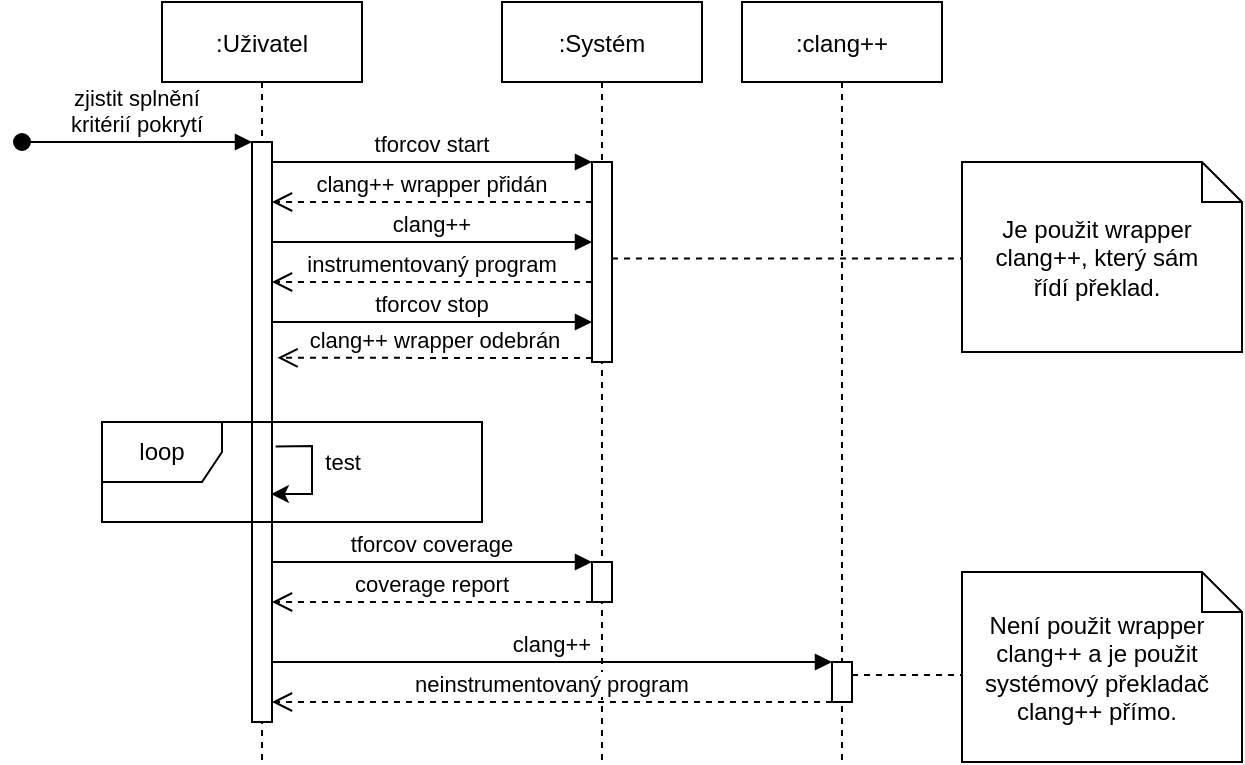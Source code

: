 <mxfile version="15.5.8" type="github">
  <diagram id="kgpKYQtTHZ0yAKxKKP6v" name="Page-1">
    <mxGraphModel dx="677" dy="363" grid="1" gridSize="10" guides="1" tooltips="1" connect="1" arrows="1" fold="1" page="1" pageScale="1" pageWidth="850" pageHeight="1100" math="0" shadow="0">
      <root>
        <mxCell id="0" />
        <mxCell id="1" parent="0" />
        <mxCell id="3nuBFxr9cyL0pnOWT2aG-1" value=":Uživatel" style="shape=umlLifeline;perimeter=lifelinePerimeter;container=1;collapsible=0;recursiveResize=0;rounded=0;shadow=0;strokeWidth=1;" parent="1" vertex="1">
          <mxGeometry x="120" y="80" width="100" height="380" as="geometry" />
        </mxCell>
        <mxCell id="3nuBFxr9cyL0pnOWT2aG-2" value="" style="points=[];perimeter=orthogonalPerimeter;rounded=0;shadow=0;strokeWidth=1;" parent="3nuBFxr9cyL0pnOWT2aG-1" vertex="1">
          <mxGeometry x="45" y="70" width="10" height="290" as="geometry" />
        </mxCell>
        <mxCell id="3nuBFxr9cyL0pnOWT2aG-3" value="zjistit splnění&#xa;kritérií pokrytí" style="verticalAlign=bottom;startArrow=oval;endArrow=block;startSize=8;shadow=0;strokeWidth=1;" parent="3nuBFxr9cyL0pnOWT2aG-1" target="3nuBFxr9cyL0pnOWT2aG-2" edge="1">
          <mxGeometry relative="1" as="geometry">
            <mxPoint x="-70" y="70" as="sourcePoint" />
          </mxGeometry>
        </mxCell>
        <mxCell id="f6kpUsJJPhj5U0mSt8Kj-2" value="test" style="endArrow=classic;html=1;rounded=0;entryX=0.943;entryY=0.607;entryDx=0;entryDy=0;entryPerimeter=0;exitX=1.181;exitY=0.525;exitDx=0;exitDy=0;exitPerimeter=0;" edge="1" parent="3nuBFxr9cyL0pnOWT2aG-1" source="3nuBFxr9cyL0pnOWT2aG-2" target="3nuBFxr9cyL0pnOWT2aG-2">
          <mxGeometry x="-0.165" y="15" width="50" height="50" relative="1" as="geometry">
            <mxPoint x="56" y="135" as="sourcePoint" />
            <mxPoint x="120" y="150" as="targetPoint" />
            <Array as="points">
              <mxPoint x="75" y="222" />
              <mxPoint x="75" y="246" />
            </Array>
            <mxPoint as="offset" />
          </mxGeometry>
        </mxCell>
        <mxCell id="3nuBFxr9cyL0pnOWT2aG-5" value=":Systém" style="shape=umlLifeline;perimeter=lifelinePerimeter;container=1;collapsible=0;recursiveResize=0;rounded=0;shadow=0;strokeWidth=1;" parent="1" vertex="1">
          <mxGeometry x="290" y="80" width="100" height="380" as="geometry" />
        </mxCell>
        <mxCell id="3nuBFxr9cyL0pnOWT2aG-6" value="" style="points=[];perimeter=orthogonalPerimeter;rounded=0;shadow=0;strokeWidth=1;" parent="3nuBFxr9cyL0pnOWT2aG-5" vertex="1">
          <mxGeometry x="45" y="80" width="10" height="100" as="geometry" />
        </mxCell>
        <mxCell id="f6kpUsJJPhj5U0mSt8Kj-8" value="" style="points=[];perimeter=orthogonalPerimeter;rounded=0;shadow=0;strokeWidth=1;" vertex="1" parent="3nuBFxr9cyL0pnOWT2aG-5">
          <mxGeometry x="45" y="280" width="10" height="20" as="geometry" />
        </mxCell>
        <mxCell id="3nuBFxr9cyL0pnOWT2aG-7" value="clang++ wrapper přidán" style="verticalAlign=bottom;endArrow=open;dashed=1;endSize=8;shadow=0;strokeWidth=1;" parent="1" source="3nuBFxr9cyL0pnOWT2aG-6" target="3nuBFxr9cyL0pnOWT2aG-2" edge="1">
          <mxGeometry relative="1" as="geometry">
            <mxPoint x="275" y="236" as="targetPoint" />
            <Array as="points">
              <mxPoint x="310" y="180" />
            </Array>
          </mxGeometry>
        </mxCell>
        <mxCell id="3nuBFxr9cyL0pnOWT2aG-8" value="tforcov start" style="verticalAlign=bottom;endArrow=block;entryX=0;entryY=0;shadow=0;strokeWidth=1;" parent="1" source="3nuBFxr9cyL0pnOWT2aG-2" target="3nuBFxr9cyL0pnOWT2aG-6" edge="1">
          <mxGeometry relative="1" as="geometry">
            <mxPoint x="275" y="160" as="sourcePoint" />
            <mxPoint as="offset" />
          </mxGeometry>
        </mxCell>
        <mxCell id="f6kpUsJJPhj5U0mSt8Kj-4" value="tforcov coverage" style="verticalAlign=bottom;endArrow=block;shadow=0;strokeWidth=1;" edge="1" parent="1" source="3nuBFxr9cyL0pnOWT2aG-2" target="f6kpUsJJPhj5U0mSt8Kj-8">
          <mxGeometry relative="1" as="geometry">
            <mxPoint x="175" y="290.0" as="sourcePoint" />
            <mxPoint x="290" y="300" as="targetPoint" />
            <mxPoint as="offset" />
            <Array as="points">
              <mxPoint x="310" y="360" />
            </Array>
          </mxGeometry>
        </mxCell>
        <mxCell id="f6kpUsJJPhj5U0mSt8Kj-5" value="coverage report" style="verticalAlign=bottom;endArrow=open;dashed=1;endSize=8;shadow=0;strokeWidth=1;" edge="1" parent="1" source="f6kpUsJJPhj5U0mSt8Kj-8" target="3nuBFxr9cyL0pnOWT2aG-2">
          <mxGeometry relative="1" as="geometry">
            <mxPoint x="170" y="310" as="targetPoint" />
            <mxPoint x="290" y="330" as="sourcePoint" />
            <Array as="points">
              <mxPoint x="305" y="380" />
            </Array>
          </mxGeometry>
        </mxCell>
        <mxCell id="f6kpUsJJPhj5U0mSt8Kj-9" value="tforcov stop" style="verticalAlign=bottom;endArrow=block;shadow=0;strokeWidth=1;" edge="1" parent="1" source="3nuBFxr9cyL0pnOWT2aG-2" target="3nuBFxr9cyL0pnOWT2aG-6">
          <mxGeometry relative="1" as="geometry">
            <mxPoint x="175" y="220" as="sourcePoint" />
            <mxPoint x="335.0" y="220" as="targetPoint" />
            <mxPoint as="offset" />
            <Array as="points">
              <mxPoint x="220" y="240" />
            </Array>
          </mxGeometry>
        </mxCell>
        <mxCell id="f6kpUsJJPhj5U0mSt8Kj-10" value="clang++ wrapper odebrán" style="verticalAlign=bottom;endArrow=open;dashed=1;endSize=8;shadow=0;strokeWidth=1;entryX=1.276;entryY=0.372;entryDx=0;entryDy=0;entryPerimeter=0;" edge="1" parent="1" source="3nuBFxr9cyL0pnOWT2aG-6" target="3nuBFxr9cyL0pnOWT2aG-2">
          <mxGeometry relative="1" as="geometry">
            <mxPoint x="185" y="190" as="targetPoint" />
            <mxPoint x="345.0" y="190" as="sourcePoint" />
            <Array as="points">
              <mxPoint x="310" y="258" />
            </Array>
          </mxGeometry>
        </mxCell>
        <mxCell id="f6kpUsJJPhj5U0mSt8Kj-11" value="clang++" style="verticalAlign=bottom;endArrow=block;shadow=0;strokeWidth=1;" edge="1" parent="1" source="3nuBFxr9cyL0pnOWT2aG-2" target="3nuBFxr9cyL0pnOWT2aG-6">
          <mxGeometry relative="1" as="geometry">
            <mxPoint x="200" y="209.76" as="sourcePoint" />
            <mxPoint x="360.0" y="209.76" as="targetPoint" />
            <mxPoint as="offset" />
            <Array as="points">
              <mxPoint x="245" y="200" />
            </Array>
          </mxGeometry>
        </mxCell>
        <mxCell id="f6kpUsJJPhj5U0mSt8Kj-12" value="instrumentovaný program" style="verticalAlign=bottom;endArrow=open;dashed=1;endSize=8;shadow=0;strokeWidth=1;" edge="1" parent="1" source="3nuBFxr9cyL0pnOWT2aG-6" target="3nuBFxr9cyL0pnOWT2aG-2">
          <mxGeometry relative="1" as="geometry">
            <mxPoint x="185" y="190" as="targetPoint" />
            <mxPoint x="345.0" y="190" as="sourcePoint" />
            <Array as="points">
              <mxPoint x="310" y="220" />
            </Array>
          </mxGeometry>
        </mxCell>
        <mxCell id="f6kpUsJJPhj5U0mSt8Kj-13" value=":clang++" style="shape=umlLifeline;perimeter=lifelinePerimeter;container=1;collapsible=0;recursiveResize=0;rounded=0;shadow=0;strokeWidth=1;" vertex="1" parent="1">
          <mxGeometry x="410" y="80" width="100" height="380" as="geometry" />
        </mxCell>
        <mxCell id="f6kpUsJJPhj5U0mSt8Kj-15" value="" style="points=[];perimeter=orthogonalPerimeter;rounded=0;shadow=0;strokeWidth=1;" vertex="1" parent="f6kpUsJJPhj5U0mSt8Kj-13">
          <mxGeometry x="45" y="330" width="10" height="20" as="geometry" />
        </mxCell>
        <mxCell id="f6kpUsJJPhj5U0mSt8Kj-16" value="clang++" style="verticalAlign=bottom;endArrow=block;shadow=0;strokeWidth=1;" edge="1" parent="1" source="3nuBFxr9cyL0pnOWT2aG-2" target="f6kpUsJJPhj5U0mSt8Kj-15">
          <mxGeometry relative="1" as="geometry">
            <mxPoint x="185" y="210" as="sourcePoint" />
            <mxPoint x="345.0" y="210" as="targetPoint" />
            <mxPoint as="offset" />
            <Array as="points">
              <mxPoint x="255" y="410" />
            </Array>
          </mxGeometry>
        </mxCell>
        <mxCell id="f6kpUsJJPhj5U0mSt8Kj-17" value="neinstrumentovaný program" style="verticalAlign=bottom;endArrow=open;dashed=1;endSize=8;shadow=0;strokeWidth=1;" edge="1" parent="1" source="f6kpUsJJPhj5U0mSt8Kj-15" target="3nuBFxr9cyL0pnOWT2aG-2">
          <mxGeometry relative="1" as="geometry">
            <mxPoint x="185" y="230" as="targetPoint" />
            <mxPoint x="345.0" y="230" as="sourcePoint" />
            <Array as="points">
              <mxPoint x="320" y="430" />
            </Array>
          </mxGeometry>
        </mxCell>
        <mxCell id="f6kpUsJJPhj5U0mSt8Kj-18" value="Není použit wrapper clang++ a je použit systémový překladač clang++ přímo." style="shape=note;size=20;whiteSpace=wrap;html=1;spacingLeft=10;spacingRight=15;" vertex="1" parent="1">
          <mxGeometry x="520" y="365" width="140" height="95" as="geometry" />
        </mxCell>
        <mxCell id="f6kpUsJJPhj5U0mSt8Kj-19" value="" style="endArrow=none;dashed=1;html=1;rounded=0;" edge="1" parent="1" source="f6kpUsJJPhj5U0mSt8Kj-15" target="f6kpUsJJPhj5U0mSt8Kj-18">
          <mxGeometry width="50" height="50" relative="1" as="geometry">
            <mxPoint x="410" y="330" as="sourcePoint" />
            <mxPoint x="460" y="280" as="targetPoint" />
          </mxGeometry>
        </mxCell>
        <mxCell id="f6kpUsJJPhj5U0mSt8Kj-20" value="Je použit wrapper clang++, který sám řídí překlad." style="shape=note;size=20;whiteSpace=wrap;html=1;spacingLeft=10;spacingRight=15;" vertex="1" parent="1">
          <mxGeometry x="520" y="160" width="140" height="95" as="geometry" />
        </mxCell>
        <mxCell id="f6kpUsJJPhj5U0mSt8Kj-21" value="" style="endArrow=none;dashed=1;html=1;rounded=0;" edge="1" parent="1" source="3nuBFxr9cyL0pnOWT2aG-6" target="f6kpUsJJPhj5U0mSt8Kj-20">
          <mxGeometry width="50" height="50" relative="1" as="geometry">
            <mxPoint x="410" y="330" as="sourcePoint" />
            <mxPoint x="460" y="280" as="targetPoint" />
          </mxGeometry>
        </mxCell>
        <mxCell id="f6kpUsJJPhj5U0mSt8Kj-3" value="loop" style="shape=umlFrame;whiteSpace=wrap;html=1;" vertex="1" parent="1">
          <mxGeometry x="90" y="290" width="190" height="50" as="geometry" />
        </mxCell>
      </root>
    </mxGraphModel>
  </diagram>
</mxfile>
